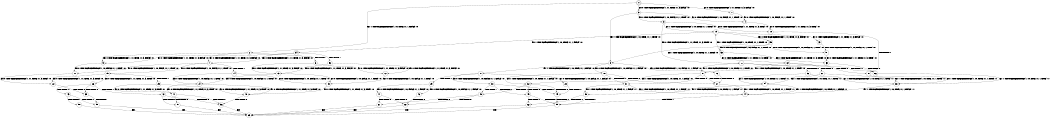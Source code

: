 digraph BCG {
size = "7, 10.5";
center = TRUE;
node [shape = circle];
0 [peripheries = 2];
0 -> 1 [label = "EX !0 !ATOMIC_EXCH_BRANCH (1, +1, TRUE, +1, 3, FALSE) !:0:"];
0 -> 2 [label = "EX !1 !ATOMIC_EXCH_BRANCH (1, +0, TRUE, +1, 1, FALSE) !:0:"];
0 -> 3 [label = "EX !0 !ATOMIC_EXCH_BRANCH (1, +1, TRUE, +1, 3, FALSE) !:0:"];
1 -> 4 [label = "EX !0 !ATOMIC_EXCH_BRANCH (1, +0, FALSE, +1, 1, TRUE) !:0:"];
2 -> 5 [label = "EX !0 !ATOMIC_EXCH_BRANCH (1, +1, TRUE, +1, 3, FALSE) !:0:"];
2 -> 6 [label = "TERMINATE !1"];
2 -> 7 [label = "EX !0 !ATOMIC_EXCH_BRANCH (1, +1, TRUE, +1, 3, FALSE) !:0:"];
3 -> 4 [label = "EX !0 !ATOMIC_EXCH_BRANCH (1, +0, FALSE, +1, 1, TRUE) !:0:"];
3 -> 8 [label = "EX !1 !ATOMIC_EXCH_BRANCH (1, +0, TRUE, +1, 1, TRUE) !:0:"];
3 -> 9 [label = "EX !0 !ATOMIC_EXCH_BRANCH (1, +0, FALSE, +1, 1, TRUE) !:0:"];
4 -> 10 [label = "EX !0 !ATOMIC_EXCH_BRANCH (1, +1, TRUE, +1, 3, TRUE) !:0:"];
5 -> 11 [label = "EX !0 !ATOMIC_EXCH_BRANCH (1, +0, FALSE, +1, 1, TRUE) !:0:"];
6 -> 12 [label = "EX !0 !ATOMIC_EXCH_BRANCH (1, +1, TRUE, +1, 3, FALSE) !:0:"];
6 -> 13 [label = "EX !0 !ATOMIC_EXCH_BRANCH (1, +1, TRUE, +1, 3, FALSE) !:0:"];
7 -> 11 [label = "EX !0 !ATOMIC_EXCH_BRANCH (1, +0, FALSE, +1, 1, TRUE) !:0:"];
7 -> 14 [label = "TERMINATE !1"];
7 -> 15 [label = "EX !0 !ATOMIC_EXCH_BRANCH (1, +0, FALSE, +1, 1, TRUE) !:0:"];
8 -> 16 [label = "EX !0 !ATOMIC_EXCH_BRANCH (1, +0, FALSE, +1, 1, FALSE) !:0:"];
8 -> 17 [label = "EX !1 !ATOMIC_EXCH_BRANCH (1, +0, TRUE, +1, 1, FALSE) !:0:"];
8 -> 18 [label = "EX !0 !ATOMIC_EXCH_BRANCH (1, +0, FALSE, +1, 1, FALSE) !:0:"];
9 -> 10 [label = "EX !0 !ATOMIC_EXCH_BRANCH (1, +1, TRUE, +1, 3, TRUE) !:0:"];
9 -> 19 [label = "EX !1 !ATOMIC_EXCH_BRANCH (1, +0, TRUE, +1, 1, TRUE) !:0:"];
9 -> 20 [label = "EX !0 !ATOMIC_EXCH_BRANCH (1, +1, TRUE, +1, 3, TRUE) !:0:"];
10 -> 21 [label = "TERMINATE !0"];
11 -> 22 [label = "EX !0 !ATOMIC_EXCH_BRANCH (1, +1, TRUE, +1, 3, TRUE) !:0:"];
12 -> 23 [label = "EX !0 !ATOMIC_EXCH_BRANCH (1, +0, FALSE, +1, 1, TRUE) !:0:"];
13 -> 23 [label = "EX !0 !ATOMIC_EXCH_BRANCH (1, +0, FALSE, +1, 1, TRUE) !:0:"];
13 -> 24 [label = "EX !0 !ATOMIC_EXCH_BRANCH (1, +0, FALSE, +1, 1, TRUE) !:0:"];
14 -> 23 [label = "EX !0 !ATOMIC_EXCH_BRANCH (1, +0, FALSE, +1, 1, TRUE) !:0:"];
14 -> 24 [label = "EX !0 !ATOMIC_EXCH_BRANCH (1, +0, FALSE, +1, 1, TRUE) !:0:"];
15 -> 22 [label = "EX !0 !ATOMIC_EXCH_BRANCH (1, +1, TRUE, +1, 3, TRUE) !:0:"];
15 -> 25 [label = "TERMINATE !1"];
15 -> 26 [label = "EX !0 !ATOMIC_EXCH_BRANCH (1, +1, TRUE, +1, 3, TRUE) !:0:"];
16 -> 27 [label = "TERMINATE !0"];
17 -> 28 [label = "EX !0 !ATOMIC_EXCH_BRANCH (1, +0, FALSE, +1, 1, FALSE) !:0:"];
17 -> 29 [label = "TERMINATE !1"];
17 -> 30 [label = "EX !0 !ATOMIC_EXCH_BRANCH (1, +0, FALSE, +1, 1, FALSE) !:0:"];
18 -> 27 [label = "TERMINATE !0"];
18 -> 31 [label = "TERMINATE !0"];
18 -> 32 [label = "EX !1 !ATOMIC_EXCH_BRANCH (1, +0, TRUE, +1, 1, FALSE) !:0:"];
19 -> 33 [label = "EX !0 !ATOMIC_EXCH_BRANCH (1, +1, TRUE, +1, 3, FALSE) !:0:"];
19 -> 34 [label = "EX !1 !ATOMIC_EXCH_BRANCH (1, +0, TRUE, +1, 1, FALSE) !:0:"];
19 -> 35 [label = "EX !0 !ATOMIC_EXCH_BRANCH (1, +1, TRUE, +1, 3, FALSE) !:0:"];
20 -> 21 [label = "TERMINATE !0"];
20 -> 36 [label = "TERMINATE !0"];
20 -> 37 [label = "EX !1 !ATOMIC_EXCH_BRANCH (1, +0, TRUE, +1, 1, TRUE) !:0:"];
21 -> 38 [label = "EX !1 !ATOMIC_EXCH_BRANCH (1, +0, TRUE, +1, 1, TRUE) !:1:"];
22 -> 39 [label = "TERMINATE !0"];
23 -> 40 [label = "EX !0 !ATOMIC_EXCH_BRANCH (1, +1, TRUE, +1, 3, TRUE) !:0:"];
24 -> 40 [label = "EX !0 !ATOMIC_EXCH_BRANCH (1, +1, TRUE, +1, 3, TRUE) !:0:"];
24 -> 41 [label = "EX !0 !ATOMIC_EXCH_BRANCH (1, +1, TRUE, +1, 3, TRUE) !:0:"];
25 -> 40 [label = "EX !0 !ATOMIC_EXCH_BRANCH (1, +1, TRUE, +1, 3, TRUE) !:0:"];
25 -> 41 [label = "EX !0 !ATOMIC_EXCH_BRANCH (1, +1, TRUE, +1, 3, TRUE) !:0:"];
26 -> 39 [label = "TERMINATE !0"];
26 -> 42 [label = "TERMINATE !1"];
26 -> 43 [label = "TERMINATE !0"];
27 -> 44 [label = "EX !1 !ATOMIC_EXCH_BRANCH (1, +0, TRUE, +1, 1, FALSE) !:1:"];
28 -> 45 [label = "TERMINATE !0"];
29 -> 46 [label = "EX !0 !ATOMIC_EXCH_BRANCH (1, +0, FALSE, +1, 1, FALSE) !:0:"];
29 -> 47 [label = "EX !0 !ATOMIC_EXCH_BRANCH (1, +0, FALSE, +1, 1, FALSE) !:0:"];
30 -> 45 [label = "TERMINATE !0"];
30 -> 48 [label = "TERMINATE !1"];
30 -> 49 [label = "TERMINATE !0"];
31 -> 44 [label = "EX !1 !ATOMIC_EXCH_BRANCH (1, +0, TRUE, +1, 1, FALSE) !:1:"];
31 -> 50 [label = "EX !1 !ATOMIC_EXCH_BRANCH (1, +0, TRUE, +1, 1, FALSE) !:1:"];
32 -> 45 [label = "TERMINATE !0"];
32 -> 48 [label = "TERMINATE !1"];
32 -> 49 [label = "TERMINATE !0"];
33 -> 51 [label = "EX !0 !ATOMIC_EXCH_BRANCH (1, +0, FALSE, +1, 1, TRUE) !:0:"];
34 -> 5 [label = "EX !0 !ATOMIC_EXCH_BRANCH (1, +1, TRUE, +1, 3, FALSE) !:0:"];
34 -> 52 [label = "TERMINATE !1"];
34 -> 7 [label = "EX !0 !ATOMIC_EXCH_BRANCH (1, +1, TRUE, +1, 3, FALSE) !:0:"];
35 -> 51 [label = "EX !0 !ATOMIC_EXCH_BRANCH (1, +0, FALSE, +1, 1, TRUE) !:0:"];
35 -> 8 [label = "EX !1 !ATOMIC_EXCH_BRANCH (1, +0, TRUE, +1, 1, TRUE) !:0:"];
35 -> 53 [label = "EX !0 !ATOMIC_EXCH_BRANCH (1, +0, FALSE, +1, 1, TRUE) !:0:"];
36 -> 38 [label = "EX !1 !ATOMIC_EXCH_BRANCH (1, +0, TRUE, +1, 1, TRUE) !:1:"];
36 -> 54 [label = "EX !1 !ATOMIC_EXCH_BRANCH (1, +0, TRUE, +1, 1, TRUE) !:1:"];
37 -> 27 [label = "TERMINATE !0"];
37 -> 31 [label = "TERMINATE !0"];
37 -> 32 [label = "EX !1 !ATOMIC_EXCH_BRANCH (1, +0, TRUE, +1, 1, FALSE) !:0:"];
38 -> 44 [label = "EX !1 !ATOMIC_EXCH_BRANCH (1, +0, TRUE, +1, 1, FALSE) !:1:"];
39 -> 55 [label = "TERMINATE !1"];
40 -> 56 [label = "TERMINATE !0"];
41 -> 56 [label = "TERMINATE !0"];
41 -> 57 [label = "TERMINATE !0"];
42 -> 56 [label = "TERMINATE !0"];
42 -> 57 [label = "TERMINATE !0"];
43 -> 55 [label = "TERMINATE !1"];
43 -> 58 [label = "TERMINATE !1"];
44 -> 59 [label = "TERMINATE !1"];
45 -> 59 [label = "TERMINATE !1"];
46 -> 60 [label = "TERMINATE !0"];
47 -> 60 [label = "TERMINATE !0"];
47 -> 61 [label = "TERMINATE !0"];
48 -> 60 [label = "TERMINATE !0"];
48 -> 61 [label = "TERMINATE !0"];
49 -> 59 [label = "TERMINATE !1"];
49 -> 62 [label = "TERMINATE !1"];
50 -> 59 [label = "TERMINATE !1"];
50 -> 62 [label = "TERMINATE !1"];
51 -> 63 [label = "EX !0 !ATOMIC_EXCH_BRANCH (1, +1, TRUE, +1, 3, TRUE) !:0:"];
52 -> 12 [label = "EX !0 !ATOMIC_EXCH_BRANCH (1, +1, TRUE, +1, 3, FALSE) !:0:"];
52 -> 13 [label = "EX !0 !ATOMIC_EXCH_BRANCH (1, +1, TRUE, +1, 3, FALSE) !:0:"];
53 -> 63 [label = "EX !0 !ATOMIC_EXCH_BRANCH (1, +1, TRUE, +1, 3, TRUE) !:0:"];
53 -> 19 [label = "EX !1 !ATOMIC_EXCH_BRANCH (1, +0, TRUE, +1, 1, TRUE) !:0:"];
53 -> 64 [label = "EX !0 !ATOMIC_EXCH_BRANCH (1, +1, TRUE, +1, 3, TRUE) !:0:"];
54 -> 44 [label = "EX !1 !ATOMIC_EXCH_BRANCH (1, +0, TRUE, +1, 1, FALSE) !:1:"];
54 -> 50 [label = "EX !1 !ATOMIC_EXCH_BRANCH (1, +0, TRUE, +1, 1, FALSE) !:1:"];
55 -> 65 [label = "exit"];
56 -> 65 [label = "exit"];
57 -> 65 [label = "exit"];
58 -> 65 [label = "exit"];
59 -> 65 [label = "exit"];
60 -> 65 [label = "exit"];
61 -> 65 [label = "exit"];
62 -> 65 [label = "exit"];
63 -> 66 [label = "TERMINATE !0"];
64 -> 66 [label = "TERMINATE !0"];
64 -> 67 [label = "TERMINATE !0"];
64 -> 37 [label = "EX !1 !ATOMIC_EXCH_BRANCH (1, +0, TRUE, +1, 1, TRUE) !:0:"];
66 -> 38 [label = "EX !1 !ATOMIC_EXCH_BRANCH (1, +0, TRUE, +1, 1, TRUE) !:1:"];
67 -> 38 [label = "EX !1 !ATOMIC_EXCH_BRANCH (1, +0, TRUE, +1, 1, TRUE) !:1:"];
67 -> 54 [label = "EX !1 !ATOMIC_EXCH_BRANCH (1, +0, TRUE, +1, 1, TRUE) !:1:"];
}

